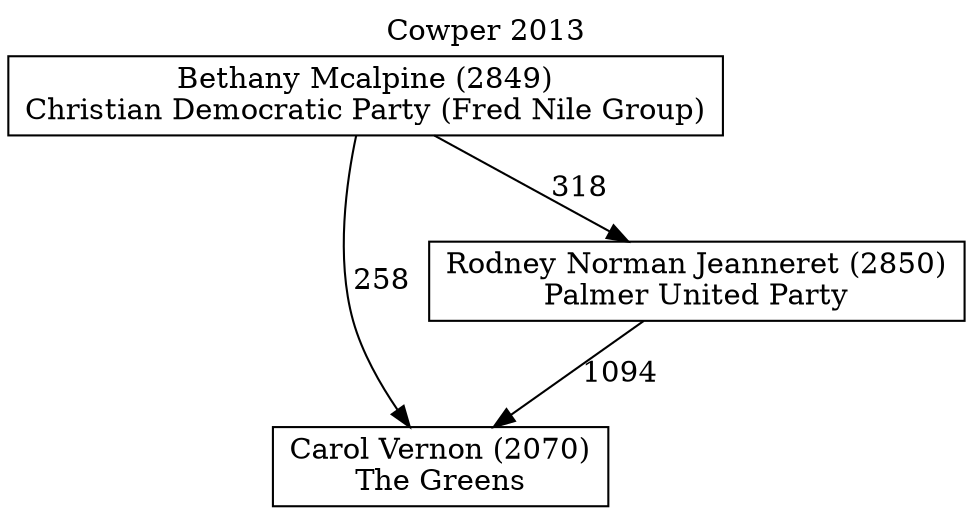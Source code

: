// House preference flow
digraph "Carol Vernon (2070)_Cowper_2013" {
	graph [label="Cowper 2013" labelloc=t mclimit=10]
	node [shape=box]
	"Carol Vernon (2070)" [label="Carol Vernon (2070)
The Greens"]
	"Rodney Norman Jeanneret (2850)" [label="Rodney Norman Jeanneret (2850)
Palmer United Party"]
	"Bethany Mcalpine (2849)" [label="Bethany Mcalpine (2849)
Christian Democratic Party (Fred Nile Group)"]
	"Carol Vernon (2070)" [label="Carol Vernon (2070)
The Greens"]
	"Bethany Mcalpine (2849)" [label="Bethany Mcalpine (2849)
Christian Democratic Party (Fred Nile Group)"]
	"Bethany Mcalpine (2849)" [label="Bethany Mcalpine (2849)
Christian Democratic Party (Fred Nile Group)"]
	"Rodney Norman Jeanneret (2850)" [label="Rodney Norman Jeanneret (2850)
Palmer United Party"]
	"Bethany Mcalpine (2849)" [label="Bethany Mcalpine (2849)
Christian Democratic Party (Fred Nile Group)"]
	"Bethany Mcalpine (2849)" [label="Bethany Mcalpine (2849)
Christian Democratic Party (Fred Nile Group)"]
	"Rodney Norman Jeanneret (2850)" -> "Carol Vernon (2070)" [label=1094]
	"Bethany Mcalpine (2849)" -> "Rodney Norman Jeanneret (2850)" [label=318]
	"Bethany Mcalpine (2849)" -> "Carol Vernon (2070)" [label=258]
}
